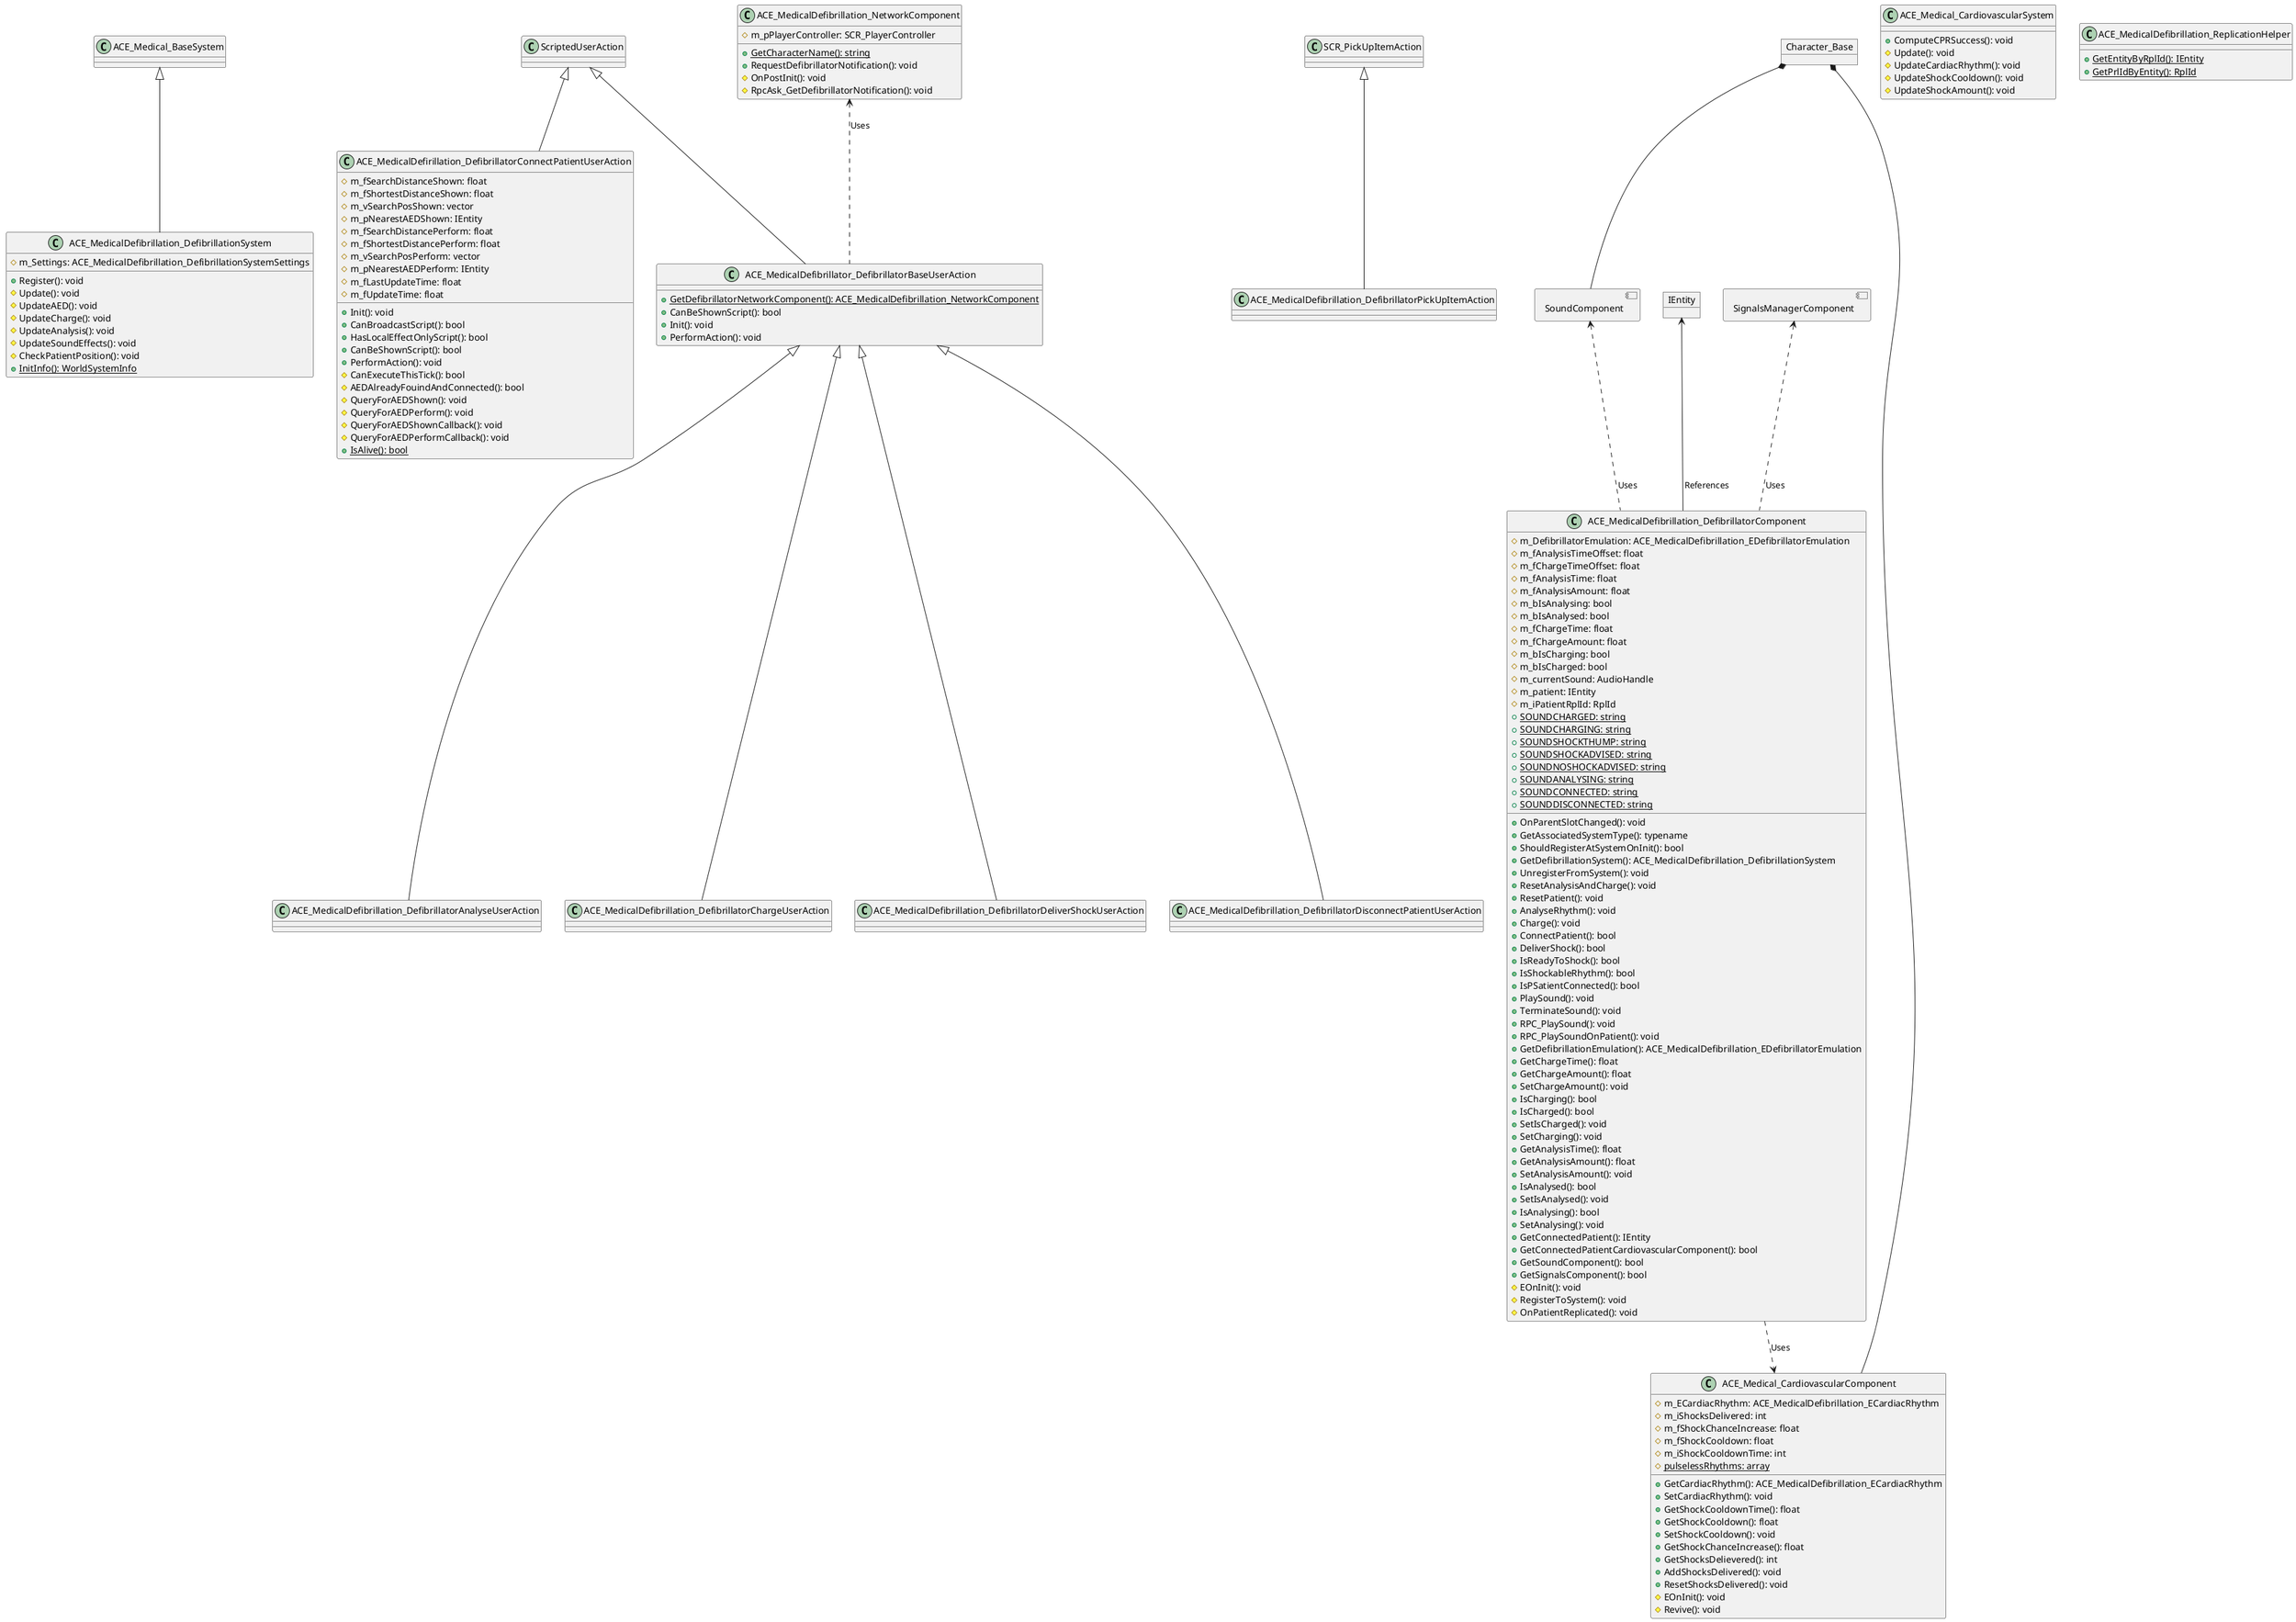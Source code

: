 @startuml

allowmixing

' ===== Base Objects =====
object Character_Base
component [SoundComponent]
component [SignalsManagerComponent]
object IEntity

' ===== Action Classes =====
class ScriptedUserAction
class SCR_PickUpItemAction

' ===== Medical Base Systems =====
class ACE_Medical_BaseSystem
class ACE_Medical_CardiovascularSystem {
  + ComputeCPRSuccess(): void
  # Update(): void
  # UpdateCardiacRhythm(): void
  # UpdateShockCooldown(): void
  # UpdateShockAmount(): void
}

' ===== Defibrillation System =====
class ACE_MedicalDefibrillation_DefibrillationSystem {
  # m_Settings: ACE_MedicalDefibrillation_DefibrillationSystemSettings
  + Register(): void
  # Update(): void
  # UpdateAED(): void
  # UpdateCharge(): void
  # UpdateAnalysis(): void
  # UpdateSoundEffects(): void
  # CheckPatientPosition(): void
  + {static} InitInfo(): WorldSystemInfo
}

' ===== Components =====
class ACE_MedicalDefibrillation_ReplicationHelper {
  + {static} GetEntityByRplId(): IEntity
  + {static} GetPrlIdByEntity(): RplId
}

class ACE_Medical_CardiovascularComponent {
  # m_ECardiacRhythm: ACE_MedicalDefibrillation_ECardiacRhythm
  # m_iShocksDelivered: int
  # m_fShockChanceIncrease: float
  # m_fShockCooldown: float
  # m_iShockCooldownTime: int
  # {static} pulselessRhythms: array
  + GetCardiacRhythm(): ACE_MedicalDefibrillation_ECardiacRhythm
  + SetCardiacRhythm(): void
  + GetShockCooldownTime(): float
  + GetShockCooldown(): float
  + SetShockCooldown(): void
  + GetShockChanceIncrease(): float
  + GetShocksDelievered(): int
  + AddShocksDelivered(): void
  + ResetShocksDelivered(): void
  # EOnInit(): void
  # Revive(): void
}

class ACE_MedicalDefibrillation_DefibrillatorComponent {
  # m_DefibrillatorEmulation: ACE_MedicalDefibrillation_EDefibrillatorEmulation
  # m_fAnalysisTimeOffset: float
  # m_fChargeTimeOffset: float
  # m_fAnalysisTime: float
  # m_fAnalysisAmount: float
  # m_bIsAnalysing: bool
  # m_bIsAnalysed: bool
  # m_fChargeTime: float
  # m_fChargeAmount: float
  # m_bIsCharging: bool
  # m_bIsCharged: bool
  # m_currentSound: AudioHandle
  # m_patient: IEntity
  # m_iPatientRplId: RplId
  + {static} SOUNDCHARGED: string
  + {static} SOUNDCHARGING: string
  + {static} SOUNDSHOCKTHUMP: string
  + {static} SOUNDSHOCKADVISED: string
  + {static} SOUNDNOSHOCKADVISED: string
  + {static} SOUNDANALYSING: string
  + {static} SOUNDCONNECTED: string
  + {static} SOUNDDISCONNECTED: string
  + OnParentSlotChanged(): void
  + GetAssociatedSystemType(): typename
  + ShouldRegisterAtSystemOnInit(): bool
  + GetDefibrillationSystem(): ACE_MedicalDefibrillation_DefibrillationSystem
  + UnregisterFromSystem(): void
  + ResetAnalysisAndCharge(): void
  + ResetPatient(): void
  + AnalyseRhythm(): void
  + Charge(): void
  + ConnectPatient(): bool
  + DeliverShock(): bool
  + IsReadyToShock(): bool
  + IsShockableRhythm(): bool
  + IsPSatientConnected(): bool
  + PlaySound(): void
  + TerminateSound(): void
  + RPC_PlaySound(): void
  + RPC_PlaySoundOnPatient(): void
  + GetDefibrillationEmulation(): ACE_MedicalDefibrillation_EDefibrillatorEmulation
  + GetChargeTime(): float
  + GetChargeAmount(): float
  + SetChargeAmount(): void
  + IsCharging(): bool
  + IsCharged(): bool
  + SetIsCharged(): void
  + SetCharging(): void
  + GetAnalysisTime(): float
  + GetAnalysisAmount(): float
  + SetAnalysisAmount(): void
  + IsAnalysed(): bool
  + SetIsAnalysed(): void
  + IsAnalysing(): bool
  + SetAnalysing(): void
  + GetConnectedPatient(): IEntity
  + GetConnectedPatientCardiovascularComponent(): bool
  + GetSoundComponent(): bool
  + GetSignalsComponent(): bool
  # EOnInit(): void
  # RegisterToSystem(): void
  # OnPatientReplicated(): void
}

class ACE_MedicalDefibrillation_NetworkComponent {
  # m_pPlayerController: SCR_PlayerController
  + {static} GetCharacterName(): string
  + RequestDefibrillatorNotification(): void
  # OnPostInit(): void
  # RpcAsk_GetDefibrillatorNotification(): void
}

' ===== User Actions =====
class ACE_MedicalDefibrillator_DefibrillatorBaseUserAction {
  + {static} GetDefibrillatorNetworkComponent(): ACE_MedicalDefibrillation_NetworkComponent
  + CanBeShownScript(): bool
  + Init(): void
  + PerformAction(): void
}

class ACE_MedicalDefirillation_DefibrillatorConnectPatientUserAction {
  # m_fSearchDistanceShown: float
  # m_fShortestDistanceShown: float
  # m_vSearchPosShown: vector
  # m_pNearestAEDShown: IEntity
  # m_fSearchDistancePerform: float
  # m_fShortestDistancePerform: float
  # m_vSearchPosPerform: vector
  # m_pNearestAEDPerform: IEntity
  # m_fLastUpdateTime: float
  # m_fUpdateTime: float
  + Init(): void
  + CanBroadcastScript(): bool
  + HasLocalEffectOnlyScript(): bool
  + CanBeShownScript(): bool
  + PerformAction(): void
  # CanExecuteThisTick(): bool
  # AEDAlreadyFouindAndConnected(): bool
  # QueryForAEDShown(): void
  # QueryForAEDPerform(): void
  # QueryForAEDShownCallback(): void
  # QueryForAEDPerformCallback(): void
  + {static} IsAlive(): bool
}

class ACE_MedicalDefibrillation_DefibrillatorAnalyseUserAction
class ACE_MedicalDefibrillation_DefibrillatorChargeUserAction
class ACE_MedicalDefibrillation_DefibrillatorDeliverShockUserAction
class ACE_MedicalDefibrillation_DefibrillatorDisconnectPatientUserAction
class ACE_MedicalDefibrillation_DefibrillatorPickUpItemAction

' ===== Relationships =====
ACE_MedicalDefibrillation_DefibrillatorComponent ..> ACE_Medical_CardiovascularComponent : "Uses"
ACE_MedicalDefibrillation_DefibrillatorComponent .up.> SoundComponent : "Uses"
Character_Base *-- SoundComponent
Character_Base *-- ACE_Medical_CardiovascularComponent
ACE_MedicalDefibrillation_DefibrillatorComponent .up.> SignalsManagerComponent : "Uses"
ACE_MedicalDefibrillation_DefibrillatorComponent -up-> IEntity : "References"

ACE_MedicalDefibrillator_DefibrillatorBaseUserAction .up.> ACE_MedicalDefibrillation_NetworkComponent : "Uses"
ACE_MedicalDefirillation_DefibrillatorConnectPatientUserAction -up-|> ScriptedUserAction
ACE_MedicalDefibrillator_DefibrillatorBaseUserAction -up-|> ScriptedUserAction
ACE_MedicalDefibrillation_DefibrillatorPickUpItemAction -up-|> SCR_PickUpItemAction
ACE_MedicalDefibrillation_DefibrillatorAnalyseUserAction -up-|> ACE_MedicalDefibrillator_DefibrillatorBaseUserAction
ACE_MedicalDefibrillation_DefibrillatorChargeUserAction -up-|> ACE_MedicalDefibrillator_DefibrillatorBaseUserAction
ACE_MedicalDefibrillation_DefibrillatorDeliverShockUserAction -up-|> ACE_MedicalDefibrillator_DefibrillatorBaseUserAction
ACE_MedicalDefibrillation_DefibrillatorDisconnectPatientUserAction -up-|> ACE_MedicalDefibrillator_DefibrillatorBaseUserAction
ACE_MedicalDefibrillation_DefibrillationSystem -up-|> ACE_Medical_BaseSystem

@enduml